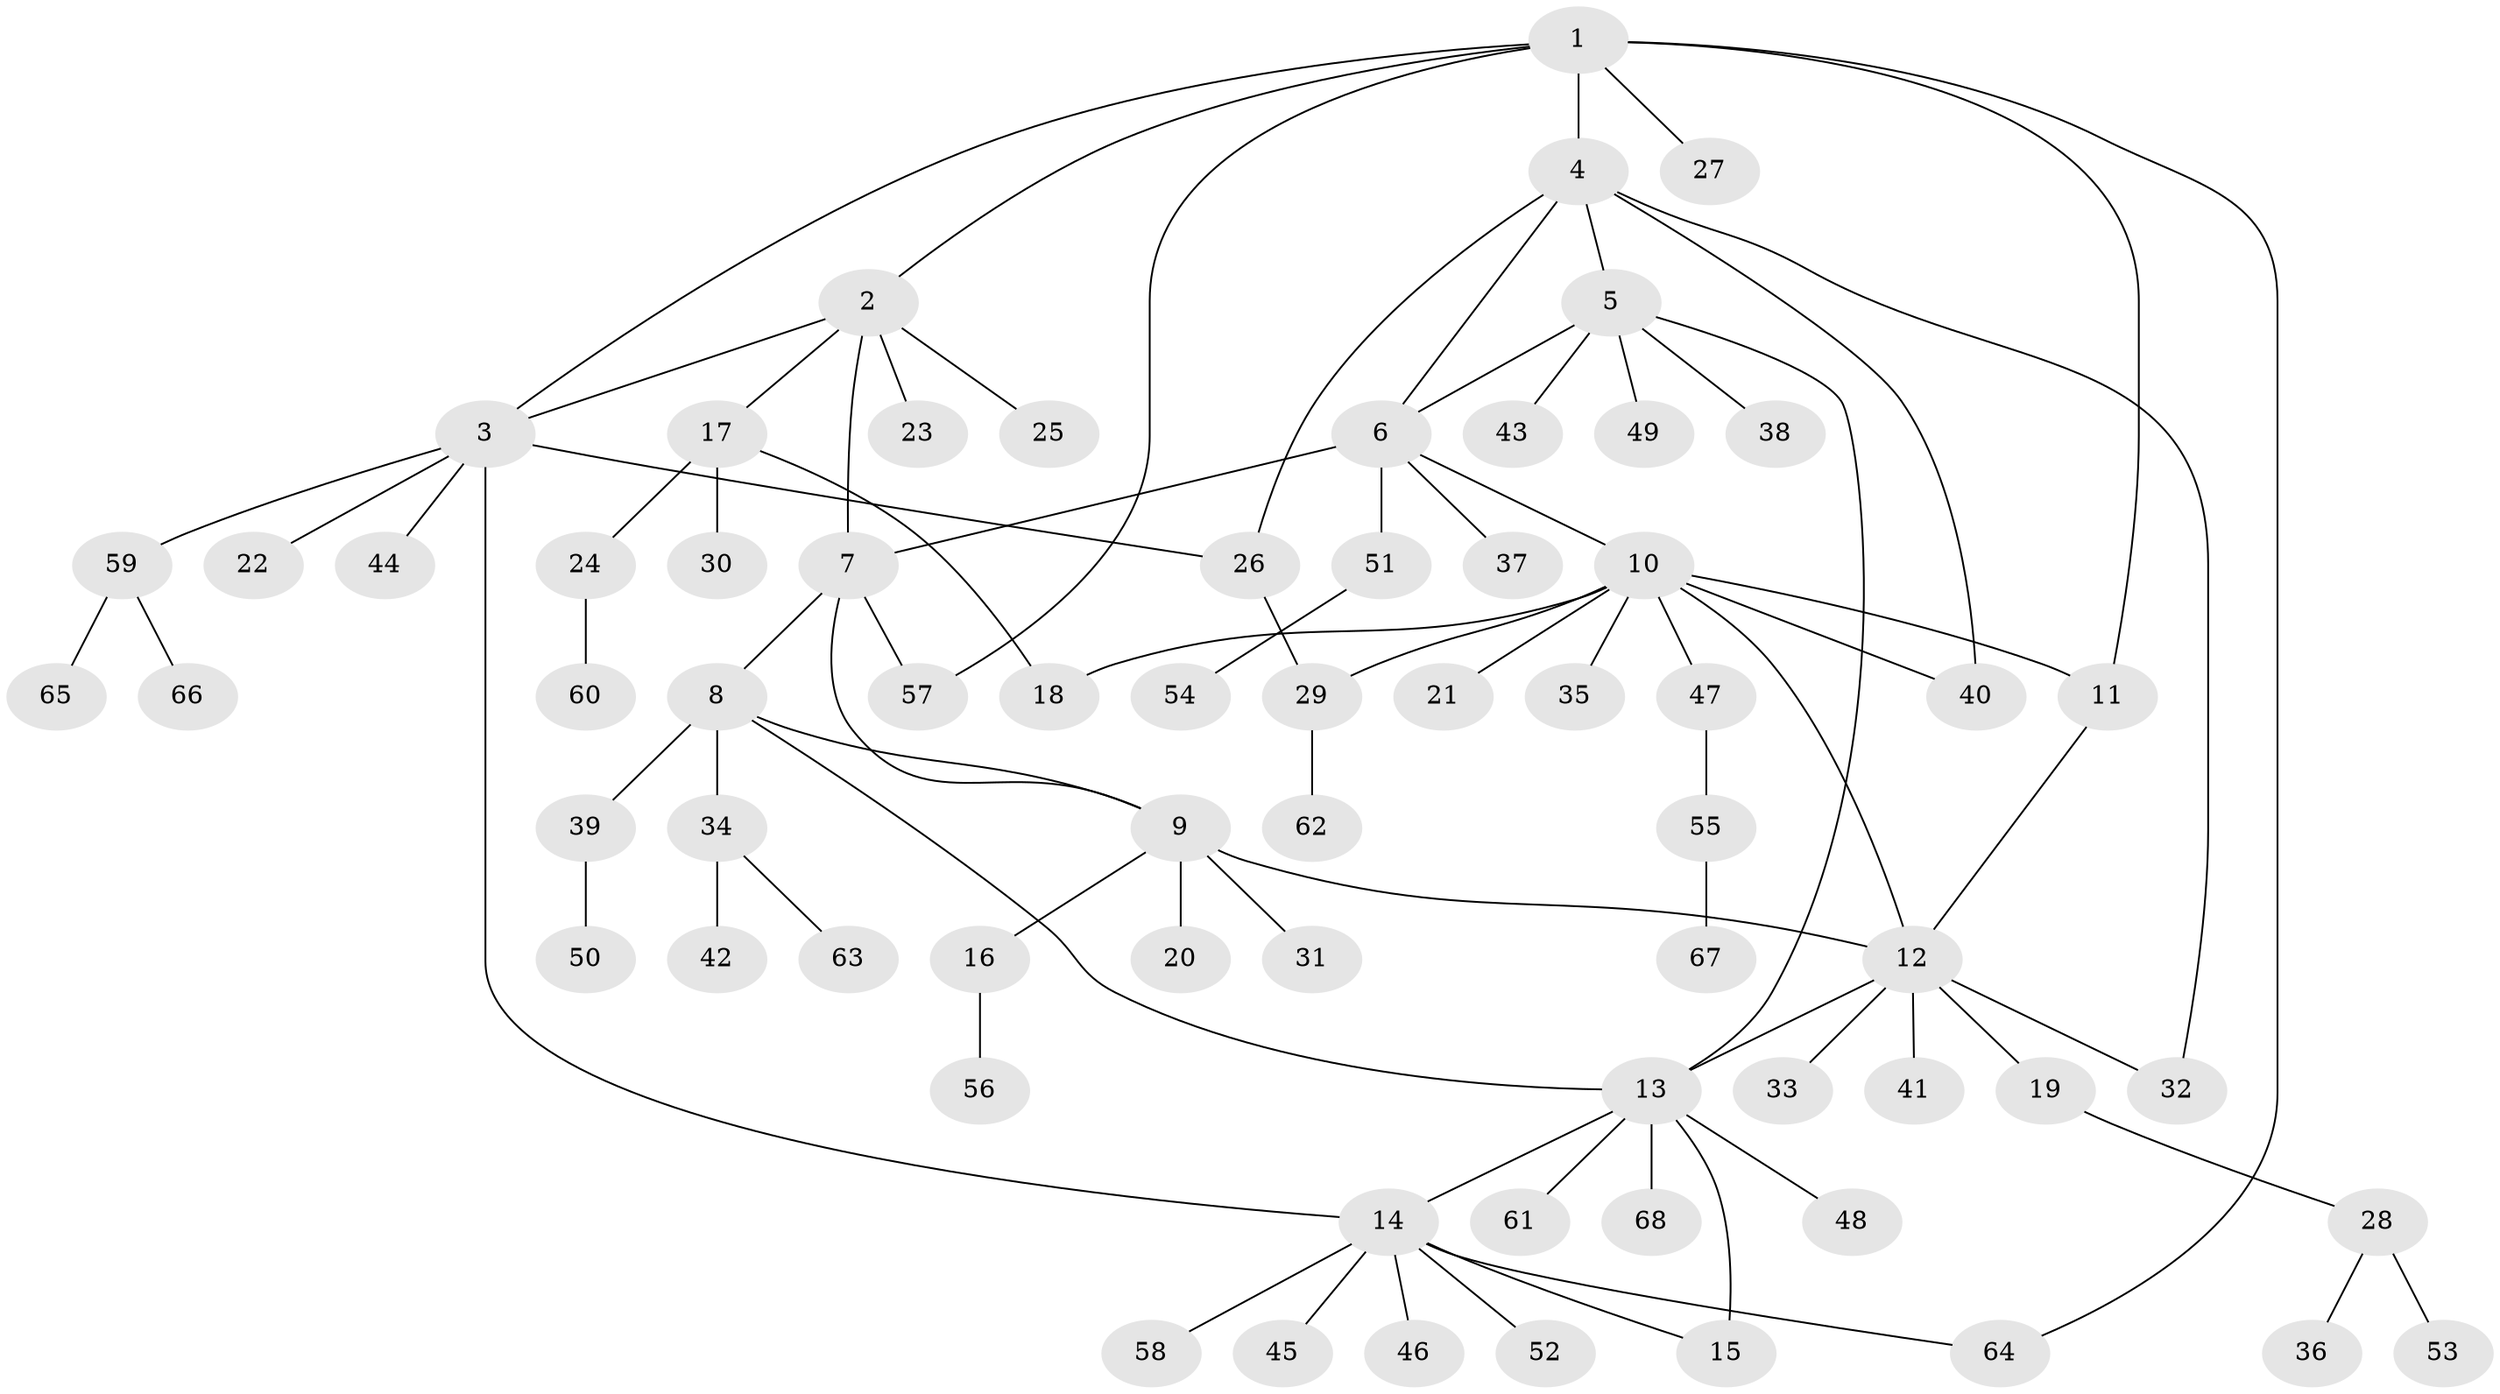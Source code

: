 // coarse degree distribution, {1: 0.65, 9: 0.05, 2: 0.15, 4: 0.05, 6: 0.05, 8: 0.05}
// Generated by graph-tools (version 1.1) at 2025/57/03/04/25 21:57:44]
// undirected, 68 vertices, 85 edges
graph export_dot {
graph [start="1"]
  node [color=gray90,style=filled];
  1;
  2;
  3;
  4;
  5;
  6;
  7;
  8;
  9;
  10;
  11;
  12;
  13;
  14;
  15;
  16;
  17;
  18;
  19;
  20;
  21;
  22;
  23;
  24;
  25;
  26;
  27;
  28;
  29;
  30;
  31;
  32;
  33;
  34;
  35;
  36;
  37;
  38;
  39;
  40;
  41;
  42;
  43;
  44;
  45;
  46;
  47;
  48;
  49;
  50;
  51;
  52;
  53;
  54;
  55;
  56;
  57;
  58;
  59;
  60;
  61;
  62;
  63;
  64;
  65;
  66;
  67;
  68;
  1 -- 2;
  1 -- 3;
  1 -- 4;
  1 -- 11;
  1 -- 27;
  1 -- 57;
  1 -- 64;
  2 -- 3;
  2 -- 7;
  2 -- 17;
  2 -- 23;
  2 -- 25;
  3 -- 14;
  3 -- 22;
  3 -- 26;
  3 -- 44;
  3 -- 59;
  4 -- 5;
  4 -- 6;
  4 -- 26;
  4 -- 32;
  4 -- 40;
  5 -- 6;
  5 -- 13;
  5 -- 38;
  5 -- 43;
  5 -- 49;
  6 -- 7;
  6 -- 10;
  6 -- 37;
  6 -- 51;
  7 -- 8;
  7 -- 9;
  7 -- 57;
  8 -- 9;
  8 -- 13;
  8 -- 34;
  8 -- 39;
  9 -- 12;
  9 -- 16;
  9 -- 20;
  9 -- 31;
  10 -- 11;
  10 -- 12;
  10 -- 18;
  10 -- 21;
  10 -- 29;
  10 -- 35;
  10 -- 40;
  10 -- 47;
  11 -- 12;
  12 -- 13;
  12 -- 19;
  12 -- 32;
  12 -- 33;
  12 -- 41;
  13 -- 14;
  13 -- 15;
  13 -- 48;
  13 -- 61;
  13 -- 68;
  14 -- 15;
  14 -- 45;
  14 -- 46;
  14 -- 52;
  14 -- 58;
  14 -- 64;
  16 -- 56;
  17 -- 18;
  17 -- 24;
  17 -- 30;
  19 -- 28;
  24 -- 60;
  26 -- 29;
  28 -- 36;
  28 -- 53;
  29 -- 62;
  34 -- 42;
  34 -- 63;
  39 -- 50;
  47 -- 55;
  51 -- 54;
  55 -- 67;
  59 -- 65;
  59 -- 66;
}
